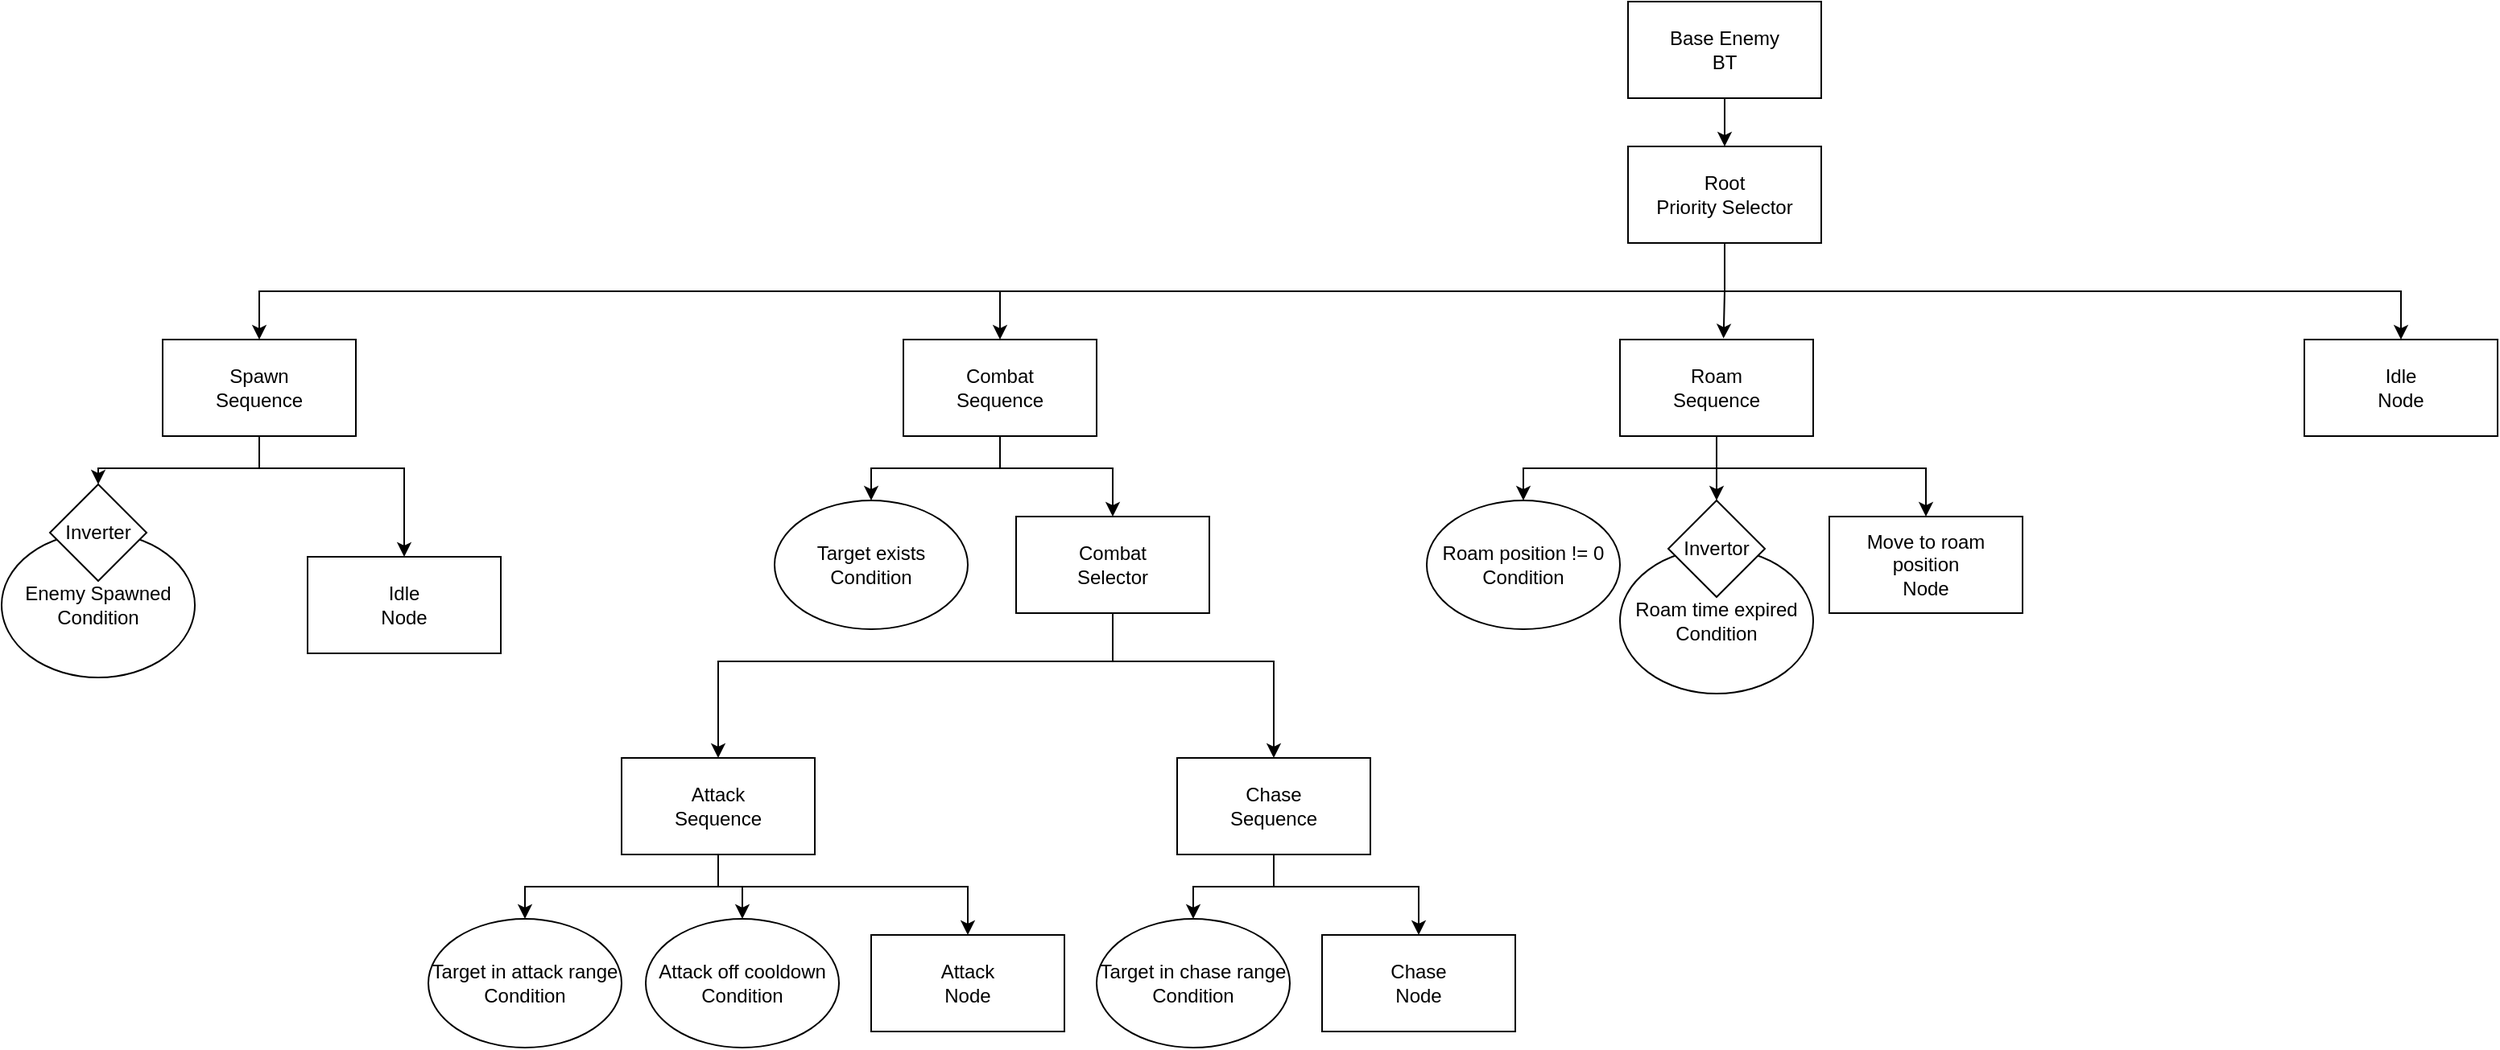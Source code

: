 <mxfile version="24.6.4" type="github">
  <diagram name="Страница — 1" id="2vbxExY6Asv2gLQXwFZR">
    <mxGraphModel dx="2927" dy="2389" grid="1" gridSize="10" guides="1" tooltips="1" connect="1" arrows="1" fold="1" page="1" pageScale="1" pageWidth="827" pageHeight="1169" math="0" shadow="0">
      <root>
        <mxCell id="0" />
        <mxCell id="1" parent="0" />
        <mxCell id="SG0_FYimi-TdN1ou-3Z8-1" value="Root&lt;div&gt;Priority Selector&lt;/div&gt;" style="rounded=0;whiteSpace=wrap;html=1;" parent="1" vertex="1">
          <mxGeometry x="320" y="80" width="120" height="60" as="geometry" />
        </mxCell>
        <mxCell id="SG0_FYimi-TdN1ou-3Z8-24" value="Roam&lt;div&gt;Sequence&lt;/div&gt;" style="rounded=0;whiteSpace=wrap;html=1;" parent="1" vertex="1">
          <mxGeometry x="315" y="200" width="120" height="60" as="geometry" />
        </mxCell>
        <mxCell id="SG0_FYimi-TdN1ou-3Z8-25" value="Roam position != 0&lt;div&gt;Condition&lt;/div&gt;" style="ellipse;whiteSpace=wrap;html=1;" parent="1" vertex="1">
          <mxGeometry x="195" y="300" width="120" height="80" as="geometry" />
        </mxCell>
        <mxCell id="SG0_FYimi-TdN1ou-3Z8-26" value="Move to roam position&lt;div&gt;Node&lt;/div&gt;" style="rounded=0;whiteSpace=wrap;html=1;" parent="1" vertex="1">
          <mxGeometry x="445" y="310" width="120" height="60" as="geometry" />
        </mxCell>
        <mxCell id="SG0_FYimi-TdN1ou-3Z8-27" value="" style="endArrow=classic;html=1;rounded=0;exitX=0.5;exitY=1;exitDx=0;exitDy=0;entryX=0.5;entryY=0;entryDx=0;entryDy=0;" parent="1" source="SG0_FYimi-TdN1ou-3Z8-24" target="SG0_FYimi-TdN1ou-3Z8-25" edge="1">
          <mxGeometry width="50" height="50" relative="1" as="geometry">
            <mxPoint x="265" y="430" as="sourcePoint" />
            <mxPoint x="315" y="380" as="targetPoint" />
            <Array as="points">
              <mxPoint x="375" y="280" />
              <mxPoint x="255" y="280" />
            </Array>
          </mxGeometry>
        </mxCell>
        <mxCell id="SG0_FYimi-TdN1ou-3Z8-28" value="" style="endArrow=classic;html=1;rounded=0;exitX=0.5;exitY=1;exitDx=0;exitDy=0;entryX=0.5;entryY=0;entryDx=0;entryDy=0;" parent="1" source="SG0_FYimi-TdN1ou-3Z8-24" target="SG0_FYimi-TdN1ou-3Z8-26" edge="1">
          <mxGeometry width="50" height="50" relative="1" as="geometry">
            <mxPoint x="335" y="420" as="sourcePoint" />
            <mxPoint x="385" y="370" as="targetPoint" />
            <Array as="points">
              <mxPoint x="375" y="280" />
              <mxPoint x="505" y="280" />
            </Array>
          </mxGeometry>
        </mxCell>
        <mxCell id="SG0_FYimi-TdN1ou-3Z8-30" value="Base Enemy&lt;div&gt;BT&lt;/div&gt;" style="rounded=0;whiteSpace=wrap;html=1;" parent="1" vertex="1">
          <mxGeometry x="320" y="-10" width="120" height="60" as="geometry" />
        </mxCell>
        <mxCell id="SG0_FYimi-TdN1ou-3Z8-31" value="" style="endArrow=classic;html=1;rounded=0;exitX=0.5;exitY=1;exitDx=0;exitDy=0;entryX=0.5;entryY=0;entryDx=0;entryDy=0;" parent="1" source="SG0_FYimi-TdN1ou-3Z8-30" target="SG0_FYimi-TdN1ou-3Z8-1" edge="1">
          <mxGeometry width="50" height="50" relative="1" as="geometry">
            <mxPoint x="340" y="280" as="sourcePoint" />
            <mxPoint x="390" y="230" as="targetPoint" />
          </mxGeometry>
        </mxCell>
        <mxCell id="SG0_FYimi-TdN1ou-3Z8-34" value="&lt;div&gt;Idle&lt;/div&gt;&lt;div&gt;Node&lt;/div&gt;" style="rounded=0;whiteSpace=wrap;html=1;" parent="1" vertex="1">
          <mxGeometry x="740" y="200" width="120" height="60" as="geometry" />
        </mxCell>
        <mxCell id="SG0_FYimi-TdN1ou-3Z8-37" value="" style="endArrow=classic;html=1;rounded=0;entryX=0.5;entryY=0;entryDx=0;entryDy=0;" parent="1" target="SG0_FYimi-TdN1ou-3Z8-34" edge="1">
          <mxGeometry width="50" height="50" relative="1" as="geometry">
            <mxPoint x="380" y="140" as="sourcePoint" />
            <mxPoint x="1140" y="200" as="targetPoint" />
            <Array as="points">
              <mxPoint x="380" y="170" />
              <mxPoint x="800" y="170" />
            </Array>
          </mxGeometry>
        </mxCell>
        <mxCell id="SG0_FYimi-TdN1ou-3Z8-38" value="&lt;div&gt;Roam time expired&lt;/div&gt;&lt;div&gt;Condition&lt;/div&gt;" style="ellipse;whiteSpace=wrap;html=1;" parent="1" vertex="1">
          <mxGeometry x="315" y="330" width="120" height="90" as="geometry" />
        </mxCell>
        <mxCell id="SG0_FYimi-TdN1ou-3Z8-39" value="" style="endArrow=classic;html=1;rounded=0;exitX=0.5;exitY=1;exitDx=0;exitDy=0;entryX=0.5;entryY=0;entryDx=0;entryDy=0;" parent="1" source="SG0_FYimi-TdN1ou-3Z8-24" target="SG0_FYimi-TdN1ou-3Z8-42" edge="1">
          <mxGeometry width="50" height="50" relative="1" as="geometry">
            <mxPoint x="355" y="400" as="sourcePoint" />
            <mxPoint x="395" y="300" as="targetPoint" />
          </mxGeometry>
        </mxCell>
        <mxCell id="SG0_FYimi-TdN1ou-3Z8-42" value="Invertor" style="rhombus;whiteSpace=wrap;html=1;" parent="1" vertex="1">
          <mxGeometry x="345" y="300" width="60" height="60" as="geometry" />
        </mxCell>
        <mxCell id="SG0_FYimi-TdN1ou-3Z8-43" value="Combat&lt;div&gt;Selector&lt;/div&gt;" style="rounded=0;whiteSpace=wrap;html=1;" parent="1" vertex="1">
          <mxGeometry x="-60" y="310" width="120" height="60" as="geometry" />
        </mxCell>
        <mxCell id="SG0_FYimi-TdN1ou-3Z8-44" value="Attack&lt;div&gt;Sequence&lt;/div&gt;" style="rounded=0;whiteSpace=wrap;html=1;" parent="1" vertex="1">
          <mxGeometry x="-305" y="460" width="120" height="60" as="geometry" />
        </mxCell>
        <mxCell id="SG0_FYimi-TdN1ou-3Z8-47" value="Target in attack range&lt;div&gt;Condition&lt;/div&gt;" style="ellipse;whiteSpace=wrap;html=1;" parent="1" vertex="1">
          <mxGeometry x="-425" y="560" width="120" height="80" as="geometry" />
        </mxCell>
        <mxCell id="SG0_FYimi-TdN1ou-3Z8-48" value="" style="endArrow=classic;html=1;rounded=0;entryX=0.5;entryY=0;entryDx=0;entryDy=0;exitX=0.5;exitY=1;exitDx=0;exitDy=0;" parent="1" source="SG0_FYimi-TdN1ou-3Z8-44" target="SG0_FYimi-TdN1ou-3Z8-47" edge="1">
          <mxGeometry width="50" height="50" relative="1" as="geometry">
            <mxPoint x="-305" y="540" as="sourcePoint" />
            <mxPoint x="-155" y="580" as="targetPoint" />
            <Array as="points">
              <mxPoint x="-245" y="540" />
              <mxPoint x="-365" y="540" />
            </Array>
          </mxGeometry>
        </mxCell>
        <mxCell id="SG0_FYimi-TdN1ou-3Z8-49" value="Attack off cooldown&lt;div&gt;Condition&lt;/div&gt;" style="ellipse;whiteSpace=wrap;html=1;" parent="1" vertex="1">
          <mxGeometry x="-290" y="560" width="120" height="80" as="geometry" />
        </mxCell>
        <mxCell id="SG0_FYimi-TdN1ou-3Z8-50" value="" style="endArrow=classic;html=1;rounded=0;entryX=0.5;entryY=0;entryDx=0;entryDy=0;" parent="1" target="SG0_FYimi-TdN1ou-3Z8-49" edge="1">
          <mxGeometry width="50" height="50" relative="1" as="geometry">
            <mxPoint x="-245" y="520" as="sourcePoint" />
            <mxPoint x="-155" y="580" as="targetPoint" />
            <Array as="points">
              <mxPoint x="-245" y="540" />
              <mxPoint x="-230" y="540" />
            </Array>
          </mxGeometry>
        </mxCell>
        <mxCell id="SG0_FYimi-TdN1ou-3Z8-51" value="Attack&lt;div&gt;Node&lt;/div&gt;" style="rounded=0;whiteSpace=wrap;html=1;" parent="1" vertex="1">
          <mxGeometry x="-150" y="570" width="120" height="60" as="geometry" />
        </mxCell>
        <mxCell id="SG0_FYimi-TdN1ou-3Z8-52" value="" style="endArrow=classic;html=1;rounded=0;exitX=0.5;exitY=1;exitDx=0;exitDy=0;entryX=0.5;entryY=0;entryDx=0;entryDy=0;" parent="1" source="SG0_FYimi-TdN1ou-3Z8-44" target="SG0_FYimi-TdN1ou-3Z8-51" edge="1">
          <mxGeometry width="50" height="50" relative="1" as="geometry">
            <mxPoint x="-75" y="620" as="sourcePoint" />
            <mxPoint x="-25" y="570" as="targetPoint" />
            <Array as="points">
              <mxPoint x="-245" y="540" />
              <mxPoint x="-90" y="540" />
            </Array>
          </mxGeometry>
        </mxCell>
        <mxCell id="SG0_FYimi-TdN1ou-3Z8-53" value="Chase&lt;div&gt;Sequence&lt;/div&gt;" style="rounded=0;whiteSpace=wrap;html=1;" parent="1" vertex="1">
          <mxGeometry x="40" y="460" width="120" height="60" as="geometry" />
        </mxCell>
        <mxCell id="SG0_FYimi-TdN1ou-3Z8-55" value="Target in chase range&lt;div&gt;Condition&lt;/div&gt;" style="ellipse;whiteSpace=wrap;html=1;" parent="1" vertex="1">
          <mxGeometry x="-10" y="560" width="120" height="80" as="geometry" />
        </mxCell>
        <mxCell id="SG0_FYimi-TdN1ou-3Z8-56" value="Chase&lt;div&gt;Node&lt;/div&gt;" style="rounded=0;whiteSpace=wrap;html=1;" parent="1" vertex="1">
          <mxGeometry x="130" y="570" width="120" height="60" as="geometry" />
        </mxCell>
        <mxCell id="SG0_FYimi-TdN1ou-3Z8-58" value="" style="endArrow=classic;html=1;rounded=0;exitX=0.5;exitY=1;exitDx=0;exitDy=0;entryX=0.5;entryY=0;entryDx=0;entryDy=0;" parent="1" source="SG0_FYimi-TdN1ou-3Z8-53" target="SG0_FYimi-TdN1ou-3Z8-55" edge="1">
          <mxGeometry width="50" height="50" relative="1" as="geometry">
            <mxPoint x="50" y="610" as="sourcePoint" />
            <mxPoint x="100" y="560" as="targetPoint" />
            <Array as="points">
              <mxPoint x="100" y="540" />
              <mxPoint x="50" y="540" />
            </Array>
          </mxGeometry>
        </mxCell>
        <mxCell id="SG0_FYimi-TdN1ou-3Z8-59" value="" style="endArrow=classic;html=1;rounded=0;exitX=0.5;exitY=1;exitDx=0;exitDy=0;entryX=0.5;entryY=0;entryDx=0;entryDy=0;" parent="1" source="SG0_FYimi-TdN1ou-3Z8-53" target="SG0_FYimi-TdN1ou-3Z8-56" edge="1">
          <mxGeometry width="50" height="50" relative="1" as="geometry">
            <mxPoint x="150" y="610" as="sourcePoint" />
            <mxPoint x="200" y="560" as="targetPoint" />
            <Array as="points">
              <mxPoint x="100" y="540" />
              <mxPoint x="190" y="540" />
            </Array>
          </mxGeometry>
        </mxCell>
        <mxCell id="SG0_FYimi-TdN1ou-3Z8-60" value="Combat&lt;div&gt;Sequence&lt;/div&gt;" style="rounded=0;whiteSpace=wrap;html=1;" parent="1" vertex="1">
          <mxGeometry x="-130" y="200" width="120" height="60" as="geometry" />
        </mxCell>
        <mxCell id="SG0_FYimi-TdN1ou-3Z8-61" value="Target exists&lt;div&gt;Condition&lt;/div&gt;" style="ellipse;whiteSpace=wrap;html=1;" parent="1" vertex="1">
          <mxGeometry x="-210" y="300" width="120" height="80" as="geometry" />
        </mxCell>
        <mxCell id="SG0_FYimi-TdN1ou-3Z8-64" value="" style="endArrow=classic;html=1;rounded=0;exitX=0.5;exitY=1;exitDx=0;exitDy=0;entryX=0.5;entryY=0;entryDx=0;entryDy=0;" parent="1" source="SG0_FYimi-TdN1ou-3Z8-60" target="SG0_FYimi-TdN1ou-3Z8-61" edge="1">
          <mxGeometry width="50" height="50" relative="1" as="geometry">
            <mxPoint x="90" y="360" as="sourcePoint" />
            <mxPoint x="140" y="310" as="targetPoint" />
            <Array as="points">
              <mxPoint x="-70" y="280" />
              <mxPoint x="-150" y="280" />
            </Array>
          </mxGeometry>
        </mxCell>
        <mxCell id="SG0_FYimi-TdN1ou-3Z8-65" value="" style="endArrow=classic;html=1;rounded=0;exitX=0.5;exitY=1;exitDx=0;exitDy=0;entryX=0.5;entryY=0;entryDx=0;entryDy=0;" parent="1" source="SG0_FYimi-TdN1ou-3Z8-60" target="SG0_FYimi-TdN1ou-3Z8-43" edge="1">
          <mxGeometry width="50" height="50" relative="1" as="geometry">
            <mxPoint x="100" y="350" as="sourcePoint" />
            <mxPoint x="150" y="300" as="targetPoint" />
            <Array as="points">
              <mxPoint x="-70" y="280" />
              <mxPoint y="280" />
            </Array>
          </mxGeometry>
        </mxCell>
        <mxCell id="SG0_FYimi-TdN1ou-3Z8-66" value="" style="endArrow=classic;html=1;rounded=0;exitX=0.5;exitY=1;exitDx=0;exitDy=0;entryX=0.5;entryY=0;entryDx=0;entryDy=0;" parent="1" source="SG0_FYimi-TdN1ou-3Z8-43" target="SG0_FYimi-TdN1ou-3Z8-44" edge="1">
          <mxGeometry width="50" height="50" relative="1" as="geometry">
            <mxPoint x="70" y="480" as="sourcePoint" />
            <mxPoint x="120" y="430" as="targetPoint" />
            <Array as="points">
              <mxPoint y="400" />
              <mxPoint x="-245" y="400" />
            </Array>
          </mxGeometry>
        </mxCell>
        <mxCell id="SG0_FYimi-TdN1ou-3Z8-67" value="" style="endArrow=classic;html=1;rounded=0;exitX=0.5;exitY=1;exitDx=0;exitDy=0;entryX=0.5;entryY=0;entryDx=0;entryDy=0;" parent="1" source="SG0_FYimi-TdN1ou-3Z8-43" target="SG0_FYimi-TdN1ou-3Z8-53" edge="1">
          <mxGeometry width="50" height="50" relative="1" as="geometry">
            <mxPoint x="120" y="490" as="sourcePoint" />
            <mxPoint x="170" y="440" as="targetPoint" />
            <Array as="points">
              <mxPoint y="400" />
              <mxPoint x="100" y="400" />
            </Array>
          </mxGeometry>
        </mxCell>
        <mxCell id="SG0_FYimi-TdN1ou-3Z8-68" value="" style="endArrow=classic;html=1;rounded=0;exitX=0.5;exitY=1;exitDx=0;exitDy=0;entryX=0.5;entryY=0;entryDx=0;entryDy=0;" parent="1" source="SG0_FYimi-TdN1ou-3Z8-1" target="SG0_FYimi-TdN1ou-3Z8-60" edge="1">
          <mxGeometry width="50" height="50" relative="1" as="geometry">
            <mxPoint x="280" y="360" as="sourcePoint" />
            <mxPoint x="330" y="310" as="targetPoint" />
            <Array as="points">
              <mxPoint x="380" y="170" />
              <mxPoint x="-70" y="170" />
            </Array>
          </mxGeometry>
        </mxCell>
        <mxCell id="SG0_FYimi-TdN1ou-3Z8-69" value="" style="endArrow=classic;html=1;rounded=0;exitX=0.5;exitY=1;exitDx=0;exitDy=0;entryX=0.536;entryY=-0.012;entryDx=0;entryDy=0;entryPerimeter=0;" parent="1" source="SG0_FYimi-TdN1ou-3Z8-1" target="SG0_FYimi-TdN1ou-3Z8-24" edge="1">
          <mxGeometry width="50" height="50" relative="1" as="geometry">
            <mxPoint x="480" y="280" as="sourcePoint" />
            <mxPoint x="530" y="230" as="targetPoint" />
            <Array as="points">
              <mxPoint x="380" y="170" />
            </Array>
          </mxGeometry>
        </mxCell>
        <mxCell id="UBOZVS8O-Bl-AyJwo6eO-1" value="Spawn&lt;div&gt;Sequence&lt;/div&gt;" style="rounded=0;whiteSpace=wrap;html=1;" vertex="1" parent="1">
          <mxGeometry x="-590" y="200" width="120" height="60" as="geometry" />
        </mxCell>
        <mxCell id="UBOZVS8O-Bl-AyJwo6eO-3" value="&lt;div&gt;&lt;span style=&quot;background-color: initial;&quot;&gt;Enemy Spawned&lt;/span&gt;&lt;/div&gt;&lt;div&gt;&lt;span style=&quot;background-color: initial;&quot;&gt;Condition&lt;/span&gt;&lt;br&gt;&lt;/div&gt;" style="ellipse;whiteSpace=wrap;html=1;" vertex="1" parent="1">
          <mxGeometry x="-690" y="320" width="120" height="90" as="geometry" />
        </mxCell>
        <mxCell id="UBOZVS8O-Bl-AyJwo6eO-4" value="Inverter" style="rhombus;whiteSpace=wrap;html=1;" vertex="1" parent="1">
          <mxGeometry x="-660" y="290" width="60" height="60" as="geometry" />
        </mxCell>
        <mxCell id="UBOZVS8O-Bl-AyJwo6eO-5" value="&lt;div&gt;Idle&lt;/div&gt;&lt;div&gt;Node&lt;/div&gt;" style="rounded=0;whiteSpace=wrap;html=1;" vertex="1" parent="1">
          <mxGeometry x="-500" y="335" width="120" height="60" as="geometry" />
        </mxCell>
        <mxCell id="UBOZVS8O-Bl-AyJwo6eO-6" value="" style="endArrow=classic;html=1;rounded=0;exitX=0.5;exitY=1;exitDx=0;exitDy=0;entryX=0.5;entryY=0;entryDx=0;entryDy=0;" edge="1" parent="1" source="UBOZVS8O-Bl-AyJwo6eO-1" target="UBOZVS8O-Bl-AyJwo6eO-4">
          <mxGeometry width="50" height="50" relative="1" as="geometry">
            <mxPoint x="-490" y="380" as="sourcePoint" />
            <mxPoint x="-440" y="330" as="targetPoint" />
            <Array as="points">
              <mxPoint x="-530" y="280" />
              <mxPoint x="-630" y="280" />
            </Array>
          </mxGeometry>
        </mxCell>
        <mxCell id="UBOZVS8O-Bl-AyJwo6eO-7" value="" style="endArrow=classic;html=1;rounded=0;exitX=0.5;exitY=1;exitDx=0;exitDy=0;entryX=0.5;entryY=0;entryDx=0;entryDy=0;" edge="1" parent="1" source="UBOZVS8O-Bl-AyJwo6eO-1" target="UBOZVS8O-Bl-AyJwo6eO-5">
          <mxGeometry width="50" height="50" relative="1" as="geometry">
            <mxPoint x="-490" y="380" as="sourcePoint" />
            <mxPoint x="-430" y="300" as="targetPoint" />
            <Array as="points">
              <mxPoint x="-530" y="280" />
              <mxPoint x="-440" y="280" />
            </Array>
          </mxGeometry>
        </mxCell>
        <mxCell id="UBOZVS8O-Bl-AyJwo6eO-8" value="" style="endArrow=classic;html=1;rounded=0;exitX=0.5;exitY=1;exitDx=0;exitDy=0;entryX=0.5;entryY=0;entryDx=0;entryDy=0;" edge="1" parent="1" source="SG0_FYimi-TdN1ou-3Z8-1" target="UBOZVS8O-Bl-AyJwo6eO-1">
          <mxGeometry width="50" height="50" relative="1" as="geometry">
            <mxPoint x="-230" y="320" as="sourcePoint" />
            <mxPoint x="-180" y="270" as="targetPoint" />
            <Array as="points">
              <mxPoint x="380" y="170" />
              <mxPoint x="-530" y="170" />
            </Array>
          </mxGeometry>
        </mxCell>
      </root>
    </mxGraphModel>
  </diagram>
</mxfile>
